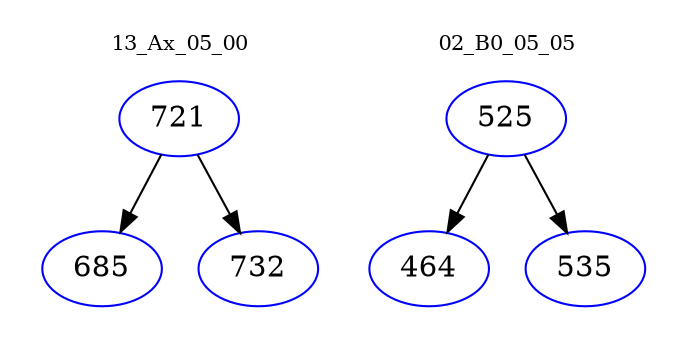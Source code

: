 digraph{
subgraph cluster_0 {
color = white
label = "13_Ax_05_00";
fontsize=10;
T0_721 [label="721", color="blue"]
T0_721 -> T0_685 [color="black"]
T0_685 [label="685", color="blue"]
T0_721 -> T0_732 [color="black"]
T0_732 [label="732", color="blue"]
}
subgraph cluster_1 {
color = white
label = "02_B0_05_05";
fontsize=10;
T1_525 [label="525", color="blue"]
T1_525 -> T1_464 [color="black"]
T1_464 [label="464", color="blue"]
T1_525 -> T1_535 [color="black"]
T1_535 [label="535", color="blue"]
}
}
